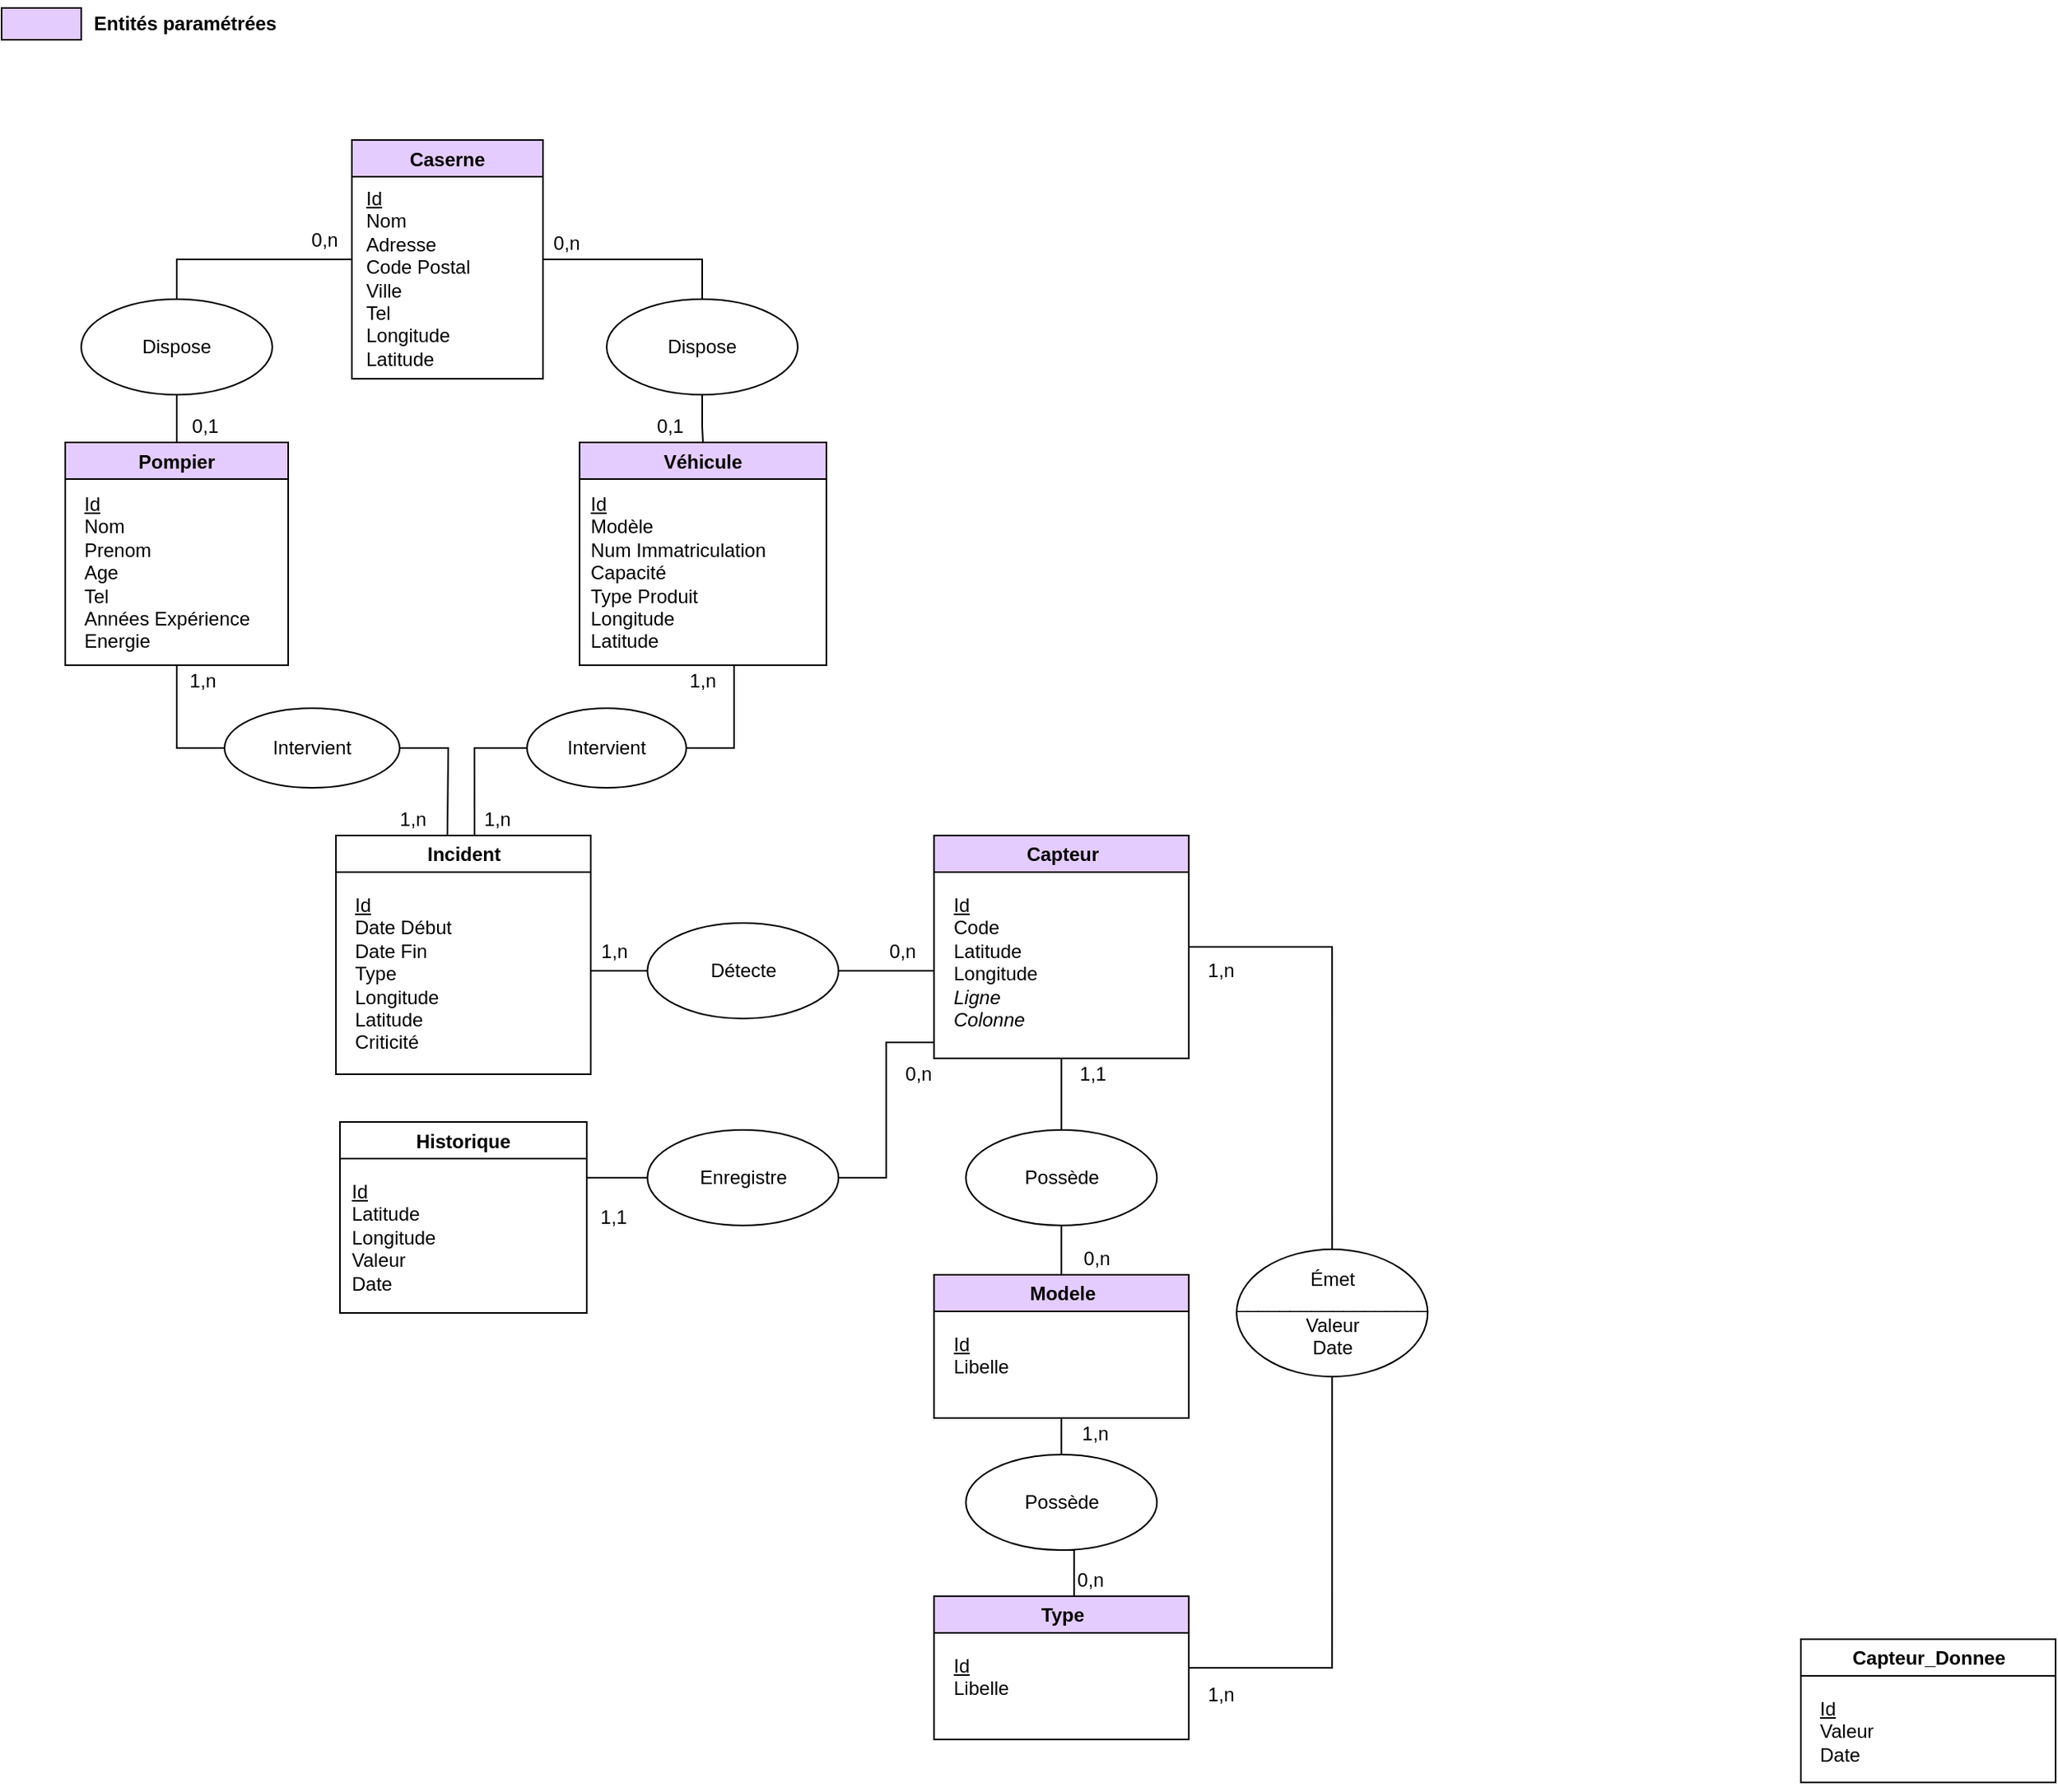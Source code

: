 <mxfile version="15.9.4" type="device"><diagram id="u2Nxqs_oV3LtUsY1vZVY" name="Page-1"><mxGraphModel dx="1102" dy="600" grid="1" gridSize="10" guides="1" tooltips="1" connect="1" arrows="1" fold="1" page="1" pageScale="1" pageWidth="827" pageHeight="1169" math="0" shadow="0"><root><mxCell id="0"/><mxCell id="1" parent="0"/><mxCell id="zqrPinWkNiEjcgO9aKut-8" style="edgeStyle=orthogonalEdgeStyle;rounded=0;orthogonalLoop=1;jettySize=auto;html=1;exitX=1;exitY=0.5;exitDx=0;exitDy=0;entryX=0.5;entryY=0;entryDx=0;entryDy=0;endArrow=none;endFill=0;" parent="1" source="zqrPinWkNiEjcgO9aKut-1" target="zqrPinWkNiEjcgO9aKut-7" edge="1"><mxGeometry relative="1" as="geometry"/></mxCell><mxCell id="zqrPinWkNiEjcgO9aKut-1" value="Caserne" style="swimlane;fillColor=#E5CCFF;" parent="1" vertex="1"><mxGeometry x="230" y="93" width="120" height="150" as="geometry"/></mxCell><mxCell id="zqrPinWkNiEjcgO9aKut-10" value="&lt;div align=&quot;left&quot;&gt;&lt;u&gt;Id&lt;/u&gt;&lt;/div&gt;&lt;div align=&quot;left&quot;&gt;Nom&lt;/div&gt;&lt;div align=&quot;left&quot;&gt;Adresse&lt;/div&gt;&lt;div align=&quot;left&quot;&gt;Code Postal&lt;/div&gt;&lt;div align=&quot;left&quot;&gt;Ville&lt;br&gt;&lt;/div&gt;&lt;div align=&quot;left&quot;&gt;Tel&lt;/div&gt;&lt;div align=&quot;left&quot;&gt;Longitude&lt;/div&gt;&lt;div align=&quot;left&quot;&gt;Latitude&lt;br&gt;&lt;/div&gt;&lt;div align=&quot;left&quot;&gt;&lt;u&gt;&lt;br&gt;&lt;/u&gt;&lt;/div&gt;" style="text;html=1;align=left;verticalAlign=top;resizable=0;points=[];autosize=1;strokeColor=none;fillColor=none;" parent="zqrPinWkNiEjcgO9aKut-1" vertex="1"><mxGeometry x="7" y="23" width="80" height="130" as="geometry"/></mxCell><mxCell id="zqrPinWkNiEjcgO9aKut-2" value="Véhicule" style="swimlane;startSize=23;fillColor=#E5CCFF;" parent="1" vertex="1"><mxGeometry x="373" y="283" width="155" height="140" as="geometry"/></mxCell><mxCell id="zqrPinWkNiEjcgO9aKut-12" value="&lt;div align=&quot;left&quot;&gt;&lt;u&gt;Id&lt;/u&gt;&lt;/div&gt;&lt;div align=&quot;left&quot;&gt;Modèle&lt;/div&gt;&lt;div align=&quot;left&quot;&gt;Num Immatriculation&lt;/div&gt;&lt;div align=&quot;left&quot;&gt;Capacité&lt;/div&gt;&lt;div align=&quot;left&quot;&gt;Type Produit&lt;/div&gt;&lt;div align=&quot;left&quot;&gt;Longitude&lt;/div&gt;&lt;div align=&quot;left&quot;&gt;Latitude&lt;/div&gt;&lt;div align=&quot;left&quot;&gt;&lt;br&gt;&lt;/div&gt;" style="text;html=1;align=left;verticalAlign=top;resizable=0;points=[];autosize=1;strokeColor=none;fillColor=none;" parent="zqrPinWkNiEjcgO9aKut-2" vertex="1"><mxGeometry x="5" y="25" width="120" height="120" as="geometry"/></mxCell><mxCell id="zqrPinWkNiEjcgO9aKut-4" style="edgeStyle=orthogonalEdgeStyle;rounded=0;orthogonalLoop=1;jettySize=auto;html=1;exitX=0.5;exitY=0;exitDx=0;exitDy=0;entryX=0;entryY=0.5;entryDx=0;entryDy=0;endArrow=none;endFill=0;" parent="1" source="zqrPinWkNiEjcgO9aKut-3" target="zqrPinWkNiEjcgO9aKut-1" edge="1"><mxGeometry relative="1" as="geometry"/></mxCell><mxCell id="zqrPinWkNiEjcgO9aKut-5" style="edgeStyle=orthogonalEdgeStyle;rounded=0;orthogonalLoop=1;jettySize=auto;html=1;endArrow=none;endFill=0;" parent="1" source="zqrPinWkNiEjcgO9aKut-3" target="zqrPinWkNiEjcgO9aKut-6" edge="1"><mxGeometry relative="1" as="geometry"><Array as="points"/></mxGeometry></mxCell><mxCell id="zqrPinWkNiEjcgO9aKut-3" value="Dispose" style="ellipse;whiteSpace=wrap;html=1;" parent="1" vertex="1"><mxGeometry x="60" y="193" width="120" height="60" as="geometry"/></mxCell><mxCell id="zqrPinWkNiEjcgO9aKut-6" value="Pompier" style="swimlane;fillColor=#E5CCFF;" parent="1" vertex="1"><mxGeometry x="50" y="283" width="140" height="140" as="geometry"/></mxCell><mxCell id="zqrPinWkNiEjcgO9aKut-11" value="&lt;div align=&quot;left&quot;&gt;&lt;u&gt;Id&lt;/u&gt;&lt;/div&gt;&lt;div align=&quot;left&quot;&gt;Nom&lt;/div&gt;&lt;div align=&quot;left&quot;&gt;Prenom&lt;/div&gt;&lt;div align=&quot;left&quot;&gt;Age&lt;br&gt;&lt;/div&gt;&lt;div&gt;Tel&lt;/div&gt;&lt;div&gt;Années Expérience&lt;br&gt;&lt;/div&gt;&lt;div&gt;Energie&lt;br&gt;&lt;/div&gt;" style="text;html=1;align=left;verticalAlign=top;resizable=0;points=[];autosize=1;strokeColor=none;fillColor=none;" parent="zqrPinWkNiEjcgO9aKut-6" vertex="1"><mxGeometry x="10" y="25" width="120" height="100" as="geometry"/></mxCell><mxCell id="zqrPinWkNiEjcgO9aKut-9" style="edgeStyle=orthogonalEdgeStyle;rounded=0;orthogonalLoop=1;jettySize=auto;html=1;exitX=0.5;exitY=1;exitDx=0;exitDy=0;endArrow=none;endFill=0;" parent="1" source="zqrPinWkNiEjcgO9aKut-7" target="zqrPinWkNiEjcgO9aKut-2" edge="1"><mxGeometry relative="1" as="geometry"/></mxCell><mxCell id="zqrPinWkNiEjcgO9aKut-7" value="Dispose" style="ellipse;whiteSpace=wrap;html=1;" parent="1" vertex="1"><mxGeometry x="390" y="193" width="120" height="60" as="geometry"/></mxCell><mxCell id="zqrPinWkNiEjcgO9aKut-13" value="0,1" style="text;html=1;strokeColor=none;fillColor=none;align=center;verticalAlign=middle;whiteSpace=wrap;rounded=0;fontFamily=Helvetica;fontSize=12;fontColor=default;" parent="1" vertex="1"><mxGeometry x="117.5" y="263" width="40" height="20" as="geometry"/></mxCell><mxCell id="zqrPinWkNiEjcgO9aKut-14" value="0,1" style="text;html=1;strokeColor=none;fillColor=none;align=center;verticalAlign=middle;whiteSpace=wrap;rounded=0;fontFamily=Helvetica;fontSize=12;fontColor=default;" parent="1" vertex="1"><mxGeometry x="410" y="263" width="40" height="20" as="geometry"/></mxCell><mxCell id="zqrPinWkNiEjcgO9aKut-15" value="0,n" style="text;html=1;strokeColor=none;fillColor=none;align=center;verticalAlign=middle;whiteSpace=wrap;rounded=0;fontFamily=Helvetica;fontSize=12;fontColor=default;" parent="1" vertex="1"><mxGeometry x="196" y="143" width="34" height="25" as="geometry"/></mxCell><mxCell id="zqrPinWkNiEjcgO9aKut-16" value="1,n" style="text;html=1;strokeColor=none;fillColor=none;align=center;verticalAlign=middle;whiteSpace=wrap;rounded=0;fontFamily=Helvetica;fontSize=12;fontColor=default;" parent="1" vertex="1"><mxGeometry x="117.5" y="423" width="37" height="20" as="geometry"/></mxCell><mxCell id="zqrPinWkNiEjcgO9aKut-39" style="edgeStyle=orthogonalEdgeStyle;rounded=0;orthogonalLoop=1;jettySize=auto;html=1;entryX=0;entryY=0.5;entryDx=0;entryDy=0;fontFamily=Helvetica;fontSize=12;fontColor=default;endArrow=none;endFill=0;" parent="1" target="zqrPinWkNiEjcgO9aKut-38" edge="1"><mxGeometry relative="1" as="geometry"><mxPoint x="380" y="615" as="sourcePoint"/></mxGeometry></mxCell><mxCell id="zqrPinWkNiEjcgO9aKut-18" value="Incident" style="swimlane;fontFamily=Helvetica;fontSize=12;fontColor=default;fillColor=none;gradientColor=none;html=1;" parent="1" vertex="1"><mxGeometry x="220" y="530" width="160" height="150" as="geometry"/></mxCell><mxCell id="zqrPinWkNiEjcgO9aKut-26" value="&lt;div align=&quot;left&quot;&gt;&lt;u&gt;Id&lt;/u&gt;&lt;/div&gt;&lt;div&gt;Date Début&lt;/div&gt;&lt;div&gt;Date Fin&lt;/div&gt;&lt;div&gt;Type&lt;/div&gt;&lt;div&gt;Longitude&lt;/div&gt;&lt;div&gt;Latitude&lt;br&gt;&lt;/div&gt;&lt;div&gt;Criticité&lt;br&gt;&lt;/div&gt;" style="text;html=1;align=left;verticalAlign=top;resizable=0;points=[];autosize=1;strokeColor=none;fillColor=none;" parent="zqrPinWkNiEjcgO9aKut-18" vertex="1"><mxGeometry x="10" y="30" width="80" height="100" as="geometry"/></mxCell><mxCell id="zqrPinWkNiEjcgO9aKut-24" style="edgeStyle=orthogonalEdgeStyle;rounded=0;orthogonalLoop=1;jettySize=auto;html=1;exitX=0;exitY=0.5;exitDx=0;exitDy=0;entryX=0.5;entryY=1;entryDx=0;entryDy=0;fontFamily=Helvetica;fontSize=12;fontColor=default;endArrow=none;endFill=0;" parent="1" source="zqrPinWkNiEjcgO9aKut-21" target="zqrPinWkNiEjcgO9aKut-6" edge="1"><mxGeometry relative="1" as="geometry"/></mxCell><mxCell id="zqrPinWkNiEjcgO9aKut-25" style="edgeStyle=orthogonalEdgeStyle;rounded=0;orthogonalLoop=1;jettySize=auto;html=1;exitX=1;exitY=0.5;exitDx=0;exitDy=0;fontFamily=Helvetica;fontSize=12;fontColor=default;endArrow=none;endFill=0;" parent="1" source="zqrPinWkNiEjcgO9aKut-21" edge="1"><mxGeometry relative="1" as="geometry"><mxPoint x="290" y="530" as="targetPoint"/></mxGeometry></mxCell><mxCell id="zqrPinWkNiEjcgO9aKut-21" value="Intervient" style="ellipse;whiteSpace=wrap;html=1;" parent="1" vertex="1"><mxGeometry x="150" y="450" width="110" height="50" as="geometry"/></mxCell><mxCell id="Kg1L_UgleApSgsVoe572-38" style="edgeStyle=orthogonalEdgeStyle;rounded=0;orthogonalLoop=1;jettySize=auto;html=1;endArrow=none;endFill=0;entryX=0.5;entryY=0;entryDx=0;entryDy=0;" edge="1" parent="1" source="zqrPinWkNiEjcgO9aKut-32" target="Kg1L_UgleApSgsVoe572-36"><mxGeometry relative="1" as="geometry"><mxPoint x="893.62" y="770" as="targetPoint"/></mxGeometry></mxCell><mxCell id="zqrPinWkNiEjcgO9aKut-32" value="Capteur" style="swimlane;fontFamily=Helvetica;fontSize=12;fontColor=default;fillColor=#E5CCFF;gradientColor=none;html=1;" parent="1" vertex="1"><mxGeometry x="595.62" y="530" width="160" height="140" as="geometry"/></mxCell><mxCell id="zqrPinWkNiEjcgO9aKut-33" value="&lt;div align=&quot;left&quot;&gt;&lt;u&gt;Id&lt;/u&gt;&lt;/div&gt;&lt;div align=&quot;left&quot;&gt;Code&lt;/div&gt;&lt;div&gt;Latitude&lt;/div&gt;&lt;div&gt;Longitude&lt;/div&gt;&lt;div&gt;&lt;i&gt;Ligne&lt;/i&gt;&lt;/div&gt;&lt;div&gt;&lt;i&gt;Colonne&lt;/i&gt;&lt;/div&gt;&lt;div&gt;&lt;br&gt;&lt;/div&gt;&lt;div&gt;&lt;br&gt;&lt;/div&gt;" style="text;html=1;align=left;verticalAlign=top;resizable=0;points=[];autosize=1;strokeColor=none;fillColor=none;" parent="zqrPinWkNiEjcgO9aKut-32" vertex="1"><mxGeometry x="10" y="30" width="70" height="120" as="geometry"/></mxCell><mxCell id="zqrPinWkNiEjcgO9aKut-34" value="0,n" style="text;html=1;strokeColor=none;fillColor=none;align=center;verticalAlign=middle;whiteSpace=wrap;rounded=0;fontFamily=Helvetica;fontSize=12;fontColor=default;" parent="1" vertex="1"><mxGeometry x="350" y="148" width="30" height="20" as="geometry"/></mxCell><mxCell id="zqrPinWkNiEjcgO9aKut-40" style="edgeStyle=orthogonalEdgeStyle;rounded=0;orthogonalLoop=1;jettySize=auto;html=1;fontFamily=Helvetica;fontSize=12;fontColor=default;endArrow=none;endFill=0;" parent="1" source="zqrPinWkNiEjcgO9aKut-38" edge="1"><mxGeometry relative="1" as="geometry"><mxPoint x="595.62" y="615" as="targetPoint"/></mxGeometry></mxCell><mxCell id="zqrPinWkNiEjcgO9aKut-38" value="Détecte" style="ellipse;whiteSpace=wrap;html=1;" parent="1" vertex="1"><mxGeometry x="415.62" y="585" width="120" height="60" as="geometry"/></mxCell><mxCell id="zqrPinWkNiEjcgO9aKut-42" value="1,n" style="text;html=1;strokeColor=none;fillColor=none;align=center;verticalAlign=middle;whiteSpace=wrap;rounded=0;fontFamily=Helvetica;fontSize=12;fontColor=default;" parent="1" vertex="1"><mxGeometry x="380" y="590" width="30" height="25" as="geometry"/></mxCell><mxCell id="zqrPinWkNiEjcgO9aKut-43" value="0,n" style="text;html=1;strokeColor=none;fillColor=none;align=center;verticalAlign=middle;whiteSpace=wrap;rounded=0;fontFamily=Helvetica;fontSize=12;fontColor=default;" parent="1" vertex="1"><mxGeometry x="555.62" y="590" width="40" height="25" as="geometry"/></mxCell><mxCell id="Kg1L_UgleApSgsVoe572-41" style="edgeStyle=orthogonalEdgeStyle;rounded=0;orthogonalLoop=1;jettySize=auto;html=1;entryX=0.5;entryY=1;entryDx=0;entryDy=0;endArrow=none;endFill=0;" edge="1" parent="1" source="zqrPinWkNiEjcgO9aKut-46" target="Kg1L_UgleApSgsVoe572-36"><mxGeometry relative="1" as="geometry"/></mxCell><mxCell id="zqrPinWkNiEjcgO9aKut-46" value="Type" style="swimlane;fontFamily=Helvetica;fontSize=12;fontColor=default;fillColor=#E5CCFF;gradientColor=none;html=1;" parent="1" vertex="1"><mxGeometry x="595.62" y="1008" width="160" height="90" as="geometry"/></mxCell><mxCell id="zqrPinWkNiEjcgO9aKut-47" value="&lt;div align=&quot;left&quot;&gt;&lt;u&gt;Id&lt;/u&gt;&lt;/div&gt;Libelle&lt;br&gt;&lt;div&gt;&lt;br&gt;&lt;/div&gt;&lt;div&gt;&lt;br&gt;&lt;/div&gt;" style="text;html=1;align=left;verticalAlign=top;resizable=0;points=[];autosize=1;strokeColor=none;fillColor=none;" parent="zqrPinWkNiEjcgO9aKut-46" vertex="1"><mxGeometry x="10" y="30" width="50" height="60" as="geometry"/></mxCell><mxCell id="zqrPinWkNiEjcgO9aKut-49" style="edgeStyle=orthogonalEdgeStyle;rounded=0;orthogonalLoop=1;jettySize=auto;html=1;entryX=0.5;entryY=1;entryDx=0;entryDy=0;fontFamily=Helvetica;fontSize=12;fontColor=default;endArrow=none;endFill=0;" parent="1" source="zqrPinWkNiEjcgO9aKut-48" target="zqrPinWkNiEjcgO9aKut-32" edge="1"><mxGeometry relative="1" as="geometry"/></mxCell><mxCell id="zqrPinWkNiEjcgO9aKut-50" style="edgeStyle=orthogonalEdgeStyle;rounded=0;orthogonalLoop=1;jettySize=auto;html=1;entryX=0.5;entryY=0;entryDx=0;entryDy=0;fontFamily=Helvetica;fontSize=12;fontColor=default;endArrow=none;endFill=0;" parent="1" source="zqrPinWkNiEjcgO9aKut-48" target="Kg1L_UgleApSgsVoe572-1" edge="1"><mxGeometry relative="1" as="geometry"/></mxCell><mxCell id="zqrPinWkNiEjcgO9aKut-48" value="Possède" style="ellipse;whiteSpace=wrap;html=1;" parent="1" vertex="1"><mxGeometry x="615.62" y="715" width="120" height="60" as="geometry"/></mxCell><mxCell id="zqrPinWkNiEjcgO9aKut-51" value="0,n" style="text;html=1;strokeColor=none;fillColor=none;align=center;verticalAlign=middle;whiteSpace=wrap;rounded=0;fontFamily=Helvetica;fontSize=12;fontColor=default;" parent="1" vertex="1"><mxGeometry x="678.12" y="786" width="40" height="20" as="geometry"/></mxCell><mxCell id="zqrPinWkNiEjcgO9aKut-53" value="1,1" style="text;html=1;strokeColor=none;fillColor=none;align=center;verticalAlign=middle;whiteSpace=wrap;rounded=0;fontFamily=Helvetica;fontSize=12;fontColor=default;" parent="1" vertex="1"><mxGeometry x="674.37" y="670" width="42.5" height="20" as="geometry"/></mxCell><mxCell id="zqrPinWkNiEjcgO9aKut-54" value="Historique" style="swimlane;startSize=23;" parent="1" vertex="1"><mxGeometry x="222.5" y="710" width="155" height="120" as="geometry"/></mxCell><mxCell id="zqrPinWkNiEjcgO9aKut-55" value="&lt;div align=&quot;left&quot;&gt;&lt;u&gt;Id&lt;/u&gt;&lt;/div&gt;&lt;div&gt;&lt;div&gt;Latitude&lt;/div&gt;&lt;div&gt;Longitude&lt;/div&gt;&lt;div&gt;Valeur&lt;/div&gt;&lt;div&gt;Date&lt;/div&gt;&lt;/div&gt;" style="text;html=1;align=left;verticalAlign=top;resizable=0;points=[];autosize=1;strokeColor=none;fillColor=none;" parent="zqrPinWkNiEjcgO9aKut-54" vertex="1"><mxGeometry x="5" y="30" width="70" height="80" as="geometry"/></mxCell><mxCell id="zqrPinWkNiEjcgO9aKut-57" style="edgeStyle=orthogonalEdgeStyle;rounded=0;orthogonalLoop=1;jettySize=auto;html=1;fontFamily=Helvetica;fontSize=12;fontColor=default;endArrow=none;endFill=0;" parent="1" source="zqrPinWkNiEjcgO9aKut-56" target="zqrPinWkNiEjcgO9aKut-54" edge="1"><mxGeometry relative="1" as="geometry"><mxPoint x="380" y="745" as="targetPoint"/><Array as="points"><mxPoint x="390" y="745"/><mxPoint x="390" y="745"/></Array></mxGeometry></mxCell><mxCell id="zqrPinWkNiEjcgO9aKut-58" style="edgeStyle=orthogonalEdgeStyle;rounded=0;orthogonalLoop=1;jettySize=auto;html=1;fontFamily=Helvetica;fontSize=12;fontColor=default;endArrow=none;endFill=0;" parent="1" source="zqrPinWkNiEjcgO9aKut-56" edge="1"><mxGeometry relative="1" as="geometry"><mxPoint x="595.62" y="660" as="targetPoint"/><Array as="points"><mxPoint x="565.62" y="745"/><mxPoint x="565.62" y="660"/><mxPoint x="595.62" y="660"/></Array></mxGeometry></mxCell><mxCell id="zqrPinWkNiEjcgO9aKut-56" value="Enregistre" style="ellipse;whiteSpace=wrap;html=1;" parent="1" vertex="1"><mxGeometry x="415.62" y="715" width="120" height="60" as="geometry"/></mxCell><mxCell id="zqrPinWkNiEjcgO9aKut-59" value="0,n" style="text;html=1;strokeColor=none;fillColor=none;align=center;verticalAlign=middle;whiteSpace=wrap;rounded=0;fontFamily=Helvetica;fontSize=12;fontColor=default;" parent="1" vertex="1"><mxGeometry x="565.62" y="670" width="40" height="20" as="geometry"/></mxCell><mxCell id="zqrPinWkNiEjcgO9aKut-60" value="1,1" style="text;html=1;strokeColor=none;fillColor=none;align=center;verticalAlign=middle;whiteSpace=wrap;rounded=0;fontFamily=Helvetica;fontSize=12;fontColor=default;" parent="1" vertex="1"><mxGeometry x="374.37" y="760" width="41.25" height="20" as="geometry"/></mxCell><mxCell id="zqrPinWkNiEjcgO9aKut-61" value="" style="rounded=0;whiteSpace=wrap;html=1;fontFamily=Helvetica;fontSize=12;fontColor=default;fillColor=#E5CCFF;gradientColor=none;" parent="1" vertex="1"><mxGeometry x="10" y="10" width="50" height="20" as="geometry"/></mxCell><mxCell id="zqrPinWkNiEjcgO9aKut-62" value="Entités paramétrées" style="text;html=1;strokeColor=none;fillColor=none;align=left;verticalAlign=middle;whiteSpace=wrap;rounded=0;fontFamily=Helvetica;fontSize=12;fontColor=default;fontStyle=1" parent="1" vertex="1"><mxGeometry x="66" y="5" width="140" height="30" as="geometry"/></mxCell><mxCell id="zqrPinWkNiEjcgO9aKut-65" value="1,n" style="text;html=1;strokeColor=none;fillColor=none;align=center;verticalAlign=middle;whiteSpace=wrap;rounded=0;fontFamily=Helvetica;fontSize=12;fontColor=default;" parent="1" vertex="1"><mxGeometry x="250" y="510" width="37" height="20" as="geometry"/></mxCell><mxCell id="zqrPinWkNiEjcgO9aKut-73" style="edgeStyle=orthogonalEdgeStyle;rounded=0;orthogonalLoop=1;jettySize=auto;html=1;exitX=0;exitY=0.5;exitDx=0;exitDy=0;entryX=0.544;entryY=0;entryDx=0;entryDy=0;entryPerimeter=0;fontFamily=Helvetica;fontSize=12;fontColor=default;endArrow=none;endFill=0;" parent="1" source="zqrPinWkNiEjcgO9aKut-72" target="zqrPinWkNiEjcgO9aKut-18" edge="1"><mxGeometry relative="1" as="geometry"/></mxCell><mxCell id="zqrPinWkNiEjcgO9aKut-76" style="edgeStyle=orthogonalEdgeStyle;rounded=0;orthogonalLoop=1;jettySize=auto;html=1;fontFamily=Helvetica;fontSize=12;fontColor=default;endArrow=none;endFill=0;exitX=1;exitY=0.5;exitDx=0;exitDy=0;entryX=1;entryY=1;entryDx=0;entryDy=0;" parent="1" source="zqrPinWkNiEjcgO9aKut-72" edge="1" target="zqrPinWkNiEjcgO9aKut-2"><mxGeometry relative="1" as="geometry"><mxPoint x="510" y="420" as="targetPoint"/><Array as="points"><mxPoint x="470" y="475"/><mxPoint x="470" y="423"/></Array></mxGeometry></mxCell><mxCell id="zqrPinWkNiEjcgO9aKut-72" value="Intervient" style="ellipse;whiteSpace=wrap;html=1;" parent="1" vertex="1"><mxGeometry x="340" y="450" width="100" height="50" as="geometry"/></mxCell><mxCell id="zqrPinWkNiEjcgO9aKut-74" value="1,n" style="text;html=1;strokeColor=none;fillColor=none;align=center;verticalAlign=middle;whiteSpace=wrap;rounded=0;fontFamily=Helvetica;fontSize=12;fontColor=default;" parent="1" vertex="1"><mxGeometry x="303" y="510" width="37" height="20" as="geometry"/></mxCell><mxCell id="zqrPinWkNiEjcgO9aKut-63" value="1,n" style="text;html=1;strokeColor=none;fillColor=none;align=center;verticalAlign=middle;whiteSpace=wrap;rounded=0;fontFamily=Helvetica;fontSize=12;fontColor=default;" parent="1" vertex="1"><mxGeometry x="431.5" y="423" width="37" height="20" as="geometry"/></mxCell><mxCell id="Kg1L_UgleApSgsVoe572-6" style="edgeStyle=orthogonalEdgeStyle;rounded=0;orthogonalLoop=1;jettySize=auto;html=1;entryX=0.5;entryY=0;entryDx=0;entryDy=0;endArrow=none;endFill=0;" edge="1" parent="1" source="Kg1L_UgleApSgsVoe572-1" target="Kg1L_UgleApSgsVoe572-5"><mxGeometry relative="1" as="geometry"/></mxCell><mxCell id="Kg1L_UgleApSgsVoe572-1" value="&lt;div&gt;Modele&lt;/div&gt;" style="swimlane;fontFamily=Helvetica;fontSize=12;fontColor=default;fillColor=#E5CCFF;gradientColor=none;html=1;" vertex="1" parent="1"><mxGeometry x="595.62" y="806" width="160" height="90" as="geometry"/></mxCell><mxCell id="Kg1L_UgleApSgsVoe572-2" value="&lt;div align=&quot;left&quot;&gt;&lt;u&gt;Id&lt;/u&gt;&lt;/div&gt;Libelle&lt;br&gt;&lt;div&gt;&lt;br&gt;&lt;/div&gt;&lt;div&gt;&lt;br&gt;&lt;/div&gt;" style="text;html=1;align=left;verticalAlign=top;resizable=0;points=[];autosize=1;strokeColor=none;fillColor=none;" vertex="1" parent="Kg1L_UgleApSgsVoe572-1"><mxGeometry x="10" y="30" width="50" height="60" as="geometry"/></mxCell><mxCell id="Kg1L_UgleApSgsVoe572-7" style="edgeStyle=orthogonalEdgeStyle;rounded=0;orthogonalLoop=1;jettySize=auto;html=1;entryX=0.55;entryY=0;entryDx=0;entryDy=0;entryPerimeter=0;endArrow=none;endFill=0;" edge="1" parent="1" target="zqrPinWkNiEjcgO9aKut-46"><mxGeometry relative="1" as="geometry"><mxPoint x="675.62" y="979" as="sourcePoint"/><mxPoint x="672.62" y="1019" as="targetPoint"/></mxGeometry></mxCell><mxCell id="Kg1L_UgleApSgsVoe572-5" value="Possède" style="ellipse;whiteSpace=wrap;html=1;" vertex="1" parent="1"><mxGeometry x="615.62" y="919" width="120" height="60" as="geometry"/></mxCell><mxCell id="Kg1L_UgleApSgsVoe572-8" value="0,n" style="text;html=1;strokeColor=none;fillColor=none;align=center;verticalAlign=middle;whiteSpace=wrap;rounded=0;fontFamily=Helvetica;fontSize=12;fontColor=default;" vertex="1" parent="1"><mxGeometry x="674.37" y="988" width="40" height="20" as="geometry"/></mxCell><mxCell id="Kg1L_UgleApSgsVoe572-10" value="1,n" style="text;html=1;strokeColor=none;fillColor=none;align=center;verticalAlign=middle;whiteSpace=wrap;rounded=0;fontFamily=Helvetica;fontSize=12;fontColor=default;" vertex="1" parent="1"><mxGeometry x="676.87" y="896" width="40" height="20" as="geometry"/></mxCell><mxCell id="Kg1L_UgleApSgsVoe572-30" value="&lt;div&gt;Capteur_Donnee&lt;/div&gt;" style="swimlane;fontFamily=Helvetica;fontSize=12;fontColor=default;fillColor=#FFFFFF;gradientColor=none;html=1;" vertex="1" parent="1"><mxGeometry x="1140" y="1035" width="160" height="90" as="geometry"/></mxCell><mxCell id="Kg1L_UgleApSgsVoe572-31" value="&lt;div align=&quot;left&quot;&gt;&lt;u&gt;Id&lt;/u&gt;&lt;/div&gt;Valeur&lt;br&gt;&lt;div&gt;Date&lt;/div&gt;&lt;div&gt;&lt;br&gt;&lt;/div&gt;" style="text;html=1;align=left;verticalAlign=top;resizable=0;points=[];autosize=1;strokeColor=none;fillColor=none;" vertex="1" parent="Kg1L_UgleApSgsVoe572-30"><mxGeometry x="10" y="30" width="50" height="60" as="geometry"/></mxCell><mxCell id="Kg1L_UgleApSgsVoe572-36" value="&lt;div&gt;Émet&lt;/div&gt;&lt;div&gt;__________________&lt;/div&gt;&lt;div&gt;Valeur&lt;/div&gt;&lt;div&gt;Date&lt;br&gt;&lt;/div&gt;" style="ellipse;whiteSpace=wrap;html=1;" vertex="1" parent="1"><mxGeometry x="785.62" y="790" width="120" height="80" as="geometry"/></mxCell><mxCell id="Kg1L_UgleApSgsVoe572-42" value="1,n" style="text;html=1;strokeColor=none;fillColor=none;align=center;verticalAlign=middle;whiteSpace=wrap;rounded=0;fontFamily=Helvetica;fontSize=12;fontColor=default;" vertex="1" parent="1"><mxGeometry x="755.62" y="605" width="40" height="20" as="geometry"/></mxCell><mxCell id="Kg1L_UgleApSgsVoe572-47" value="1,n" style="text;html=1;strokeColor=none;fillColor=none;align=center;verticalAlign=middle;whiteSpace=wrap;rounded=0;fontFamily=Helvetica;fontSize=12;fontColor=default;" vertex="1" parent="1"><mxGeometry x="755.62" y="1060" width="40" height="20" as="geometry"/></mxCell></root></mxGraphModel></diagram></mxfile>